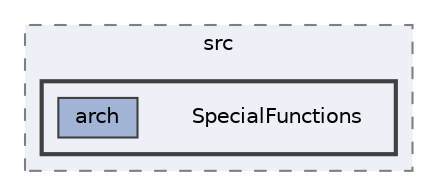 digraph "external/taskflow/3rd-party/eigen-3.3.7/unsupported/Eigen/src/SpecialFunctions"
{
 // LATEX_PDF_SIZE
  bgcolor="transparent";
  edge [fontname=Helvetica,fontsize=10,labelfontname=Helvetica,labelfontsize=10];
  node [fontname=Helvetica,fontsize=10,shape=box,height=0.2,width=0.4];
  compound=true
  subgraph clusterdir_9f83894f9d9ad8e6fa2d07b6fb700861 {
    graph [ bgcolor="#edf0f7", pencolor="grey50", label="src", fontname=Helvetica,fontsize=10 style="filled,dashed", URL="dir_9f83894f9d9ad8e6fa2d07b6fb700861.html",tooltip=""]
  subgraph clusterdir_f8ac5d39a1e3dbdafb7e76047035592c {
    graph [ bgcolor="#edf0f7", pencolor="grey25", label="", fontname=Helvetica,fontsize=10 style="filled,bold", URL="dir_f8ac5d39a1e3dbdafb7e76047035592c.html",tooltip=""]
    dir_f8ac5d39a1e3dbdafb7e76047035592c [shape=plaintext, label="SpecialFunctions"];
  dir_a63eb0dbee69403a9f552720e4a38c6e [label="arch", fillcolor="#a2b4d6", color="grey25", style="filled", URL="dir_a63eb0dbee69403a9f552720e4a38c6e.html",tooltip=""];
  }
  }
}
